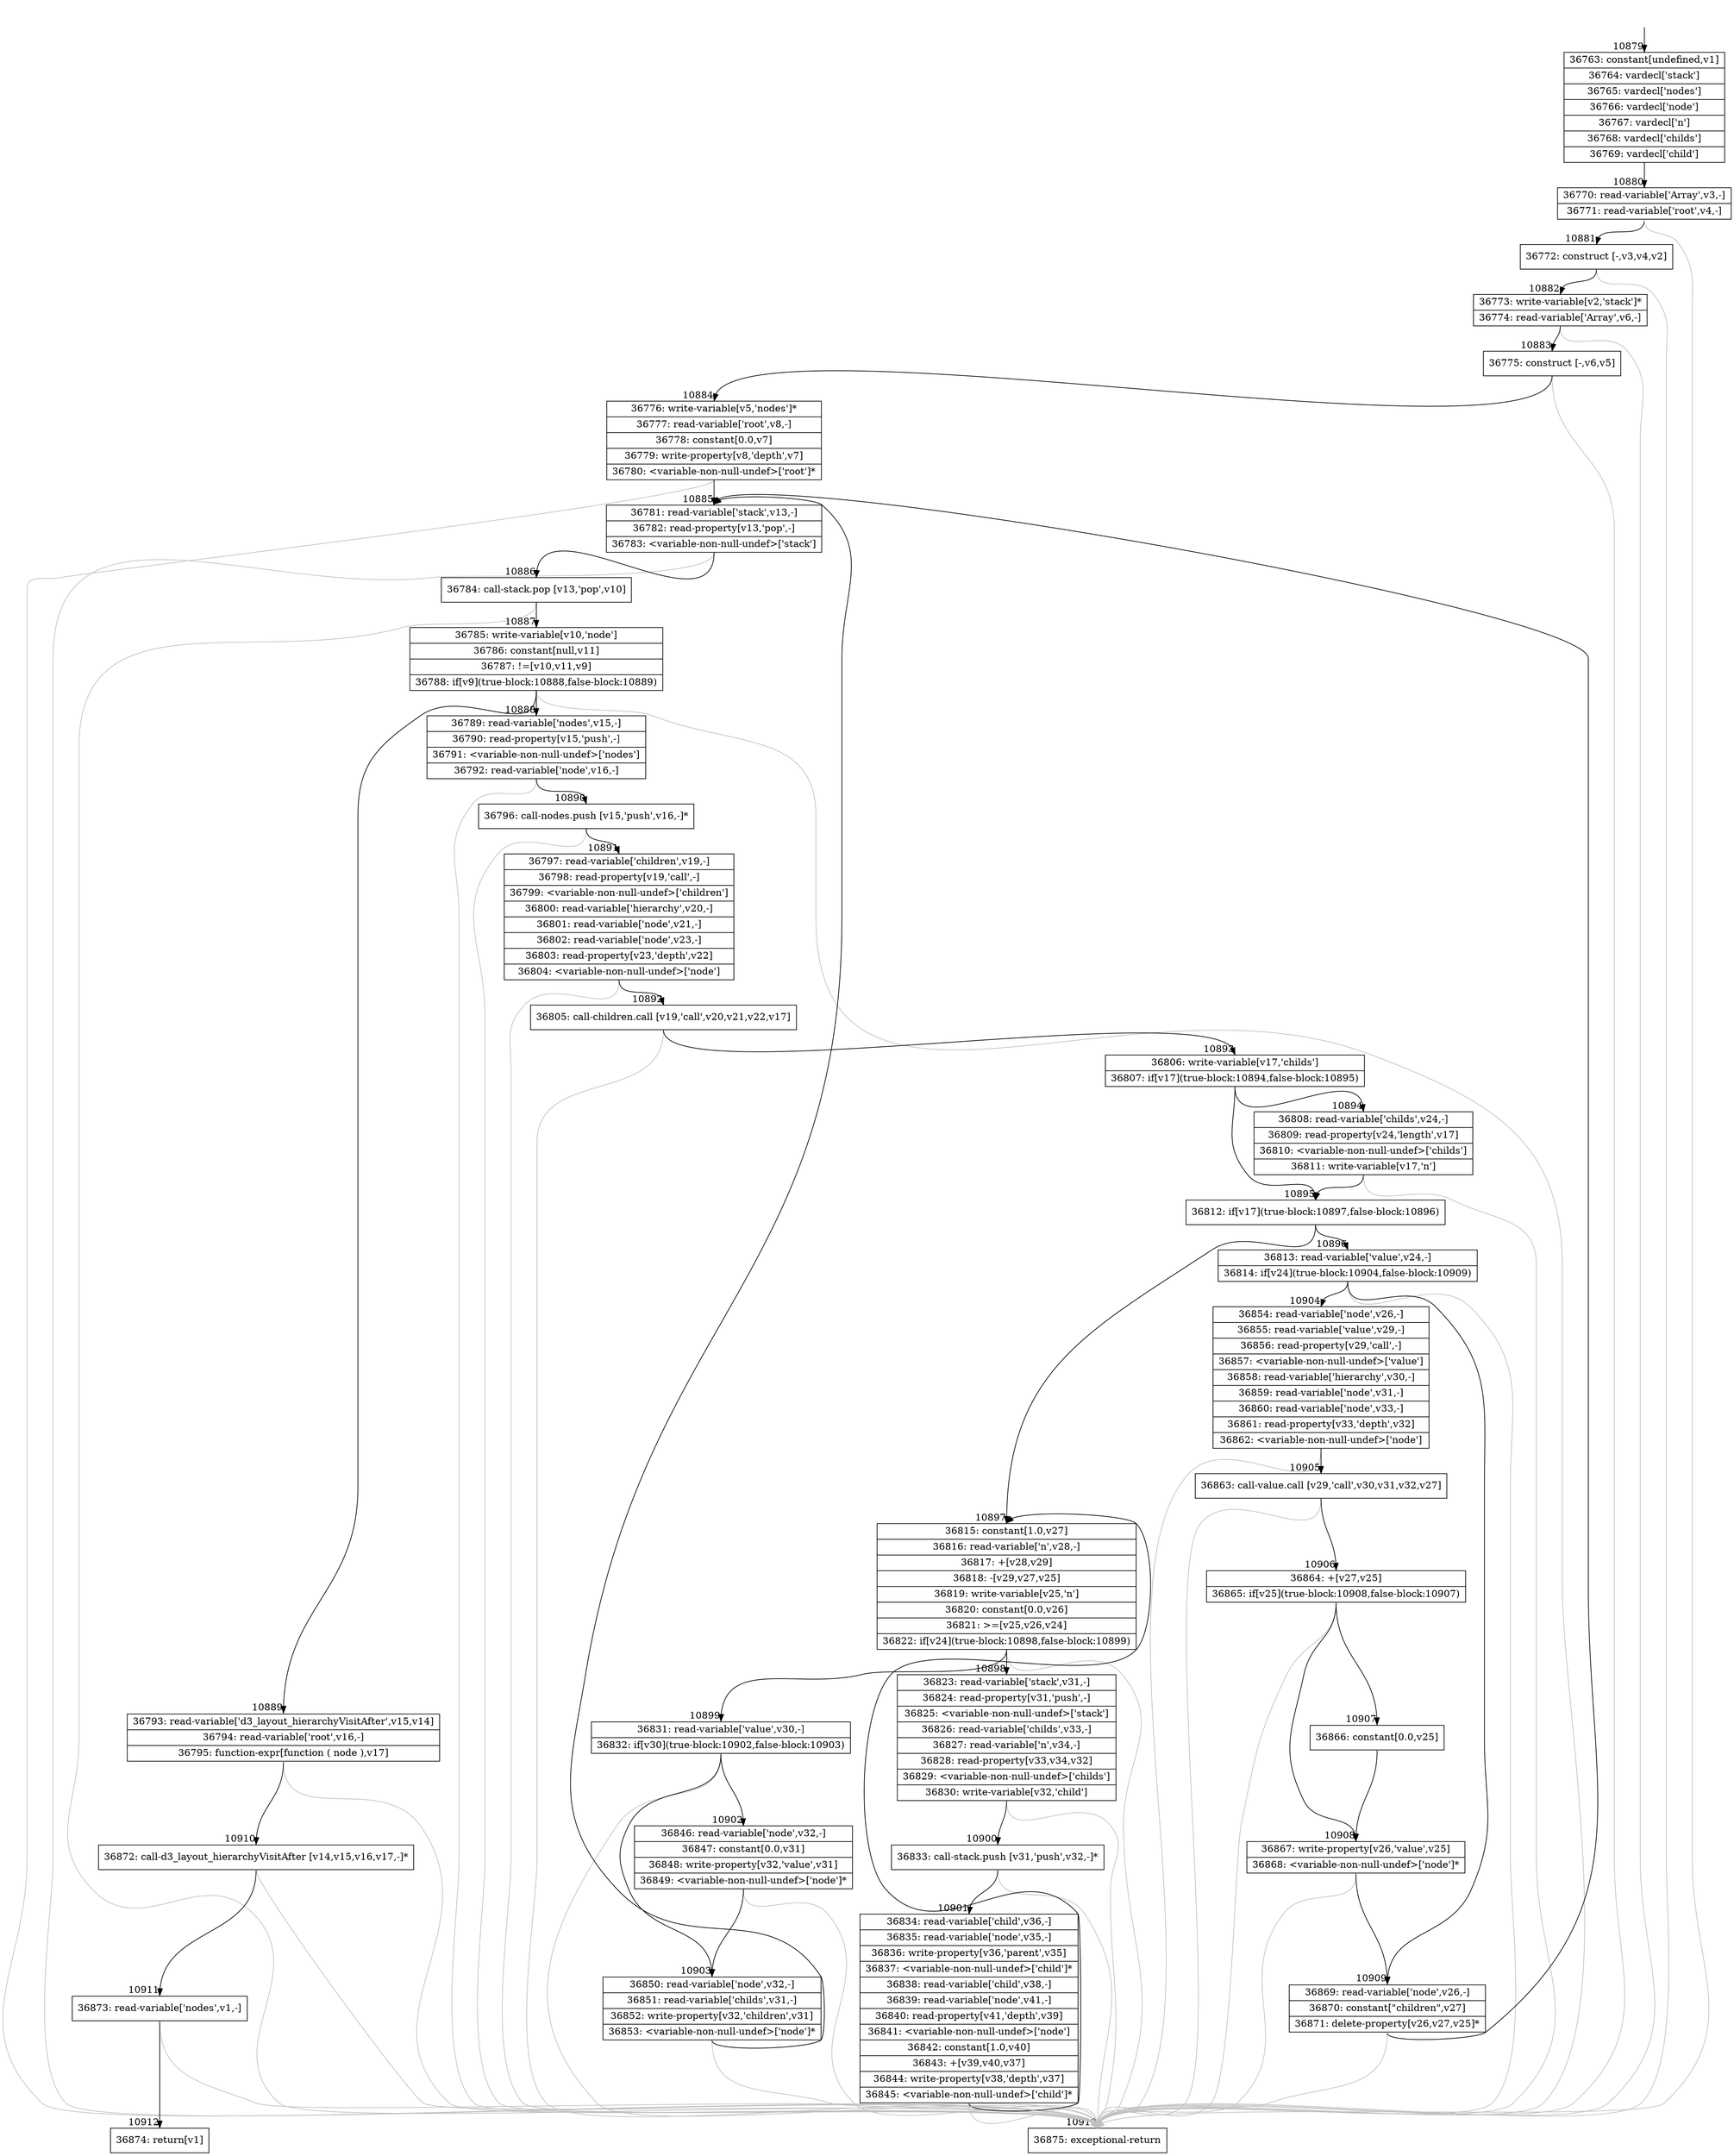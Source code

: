 digraph {
rankdir="TD"
BB_entry996[shape=none,label=""];
BB_entry996 -> BB10879 [tailport=s, headport=n, headlabel="    10879"]
BB10879 [shape=record label="{36763: constant[undefined,v1]|36764: vardecl['stack']|36765: vardecl['nodes']|36766: vardecl['node']|36767: vardecl['n']|36768: vardecl['childs']|36769: vardecl['child']}" ] 
BB10879 -> BB10880 [tailport=s, headport=n, headlabel="      10880"]
BB10880 [shape=record label="{36770: read-variable['Array',v3,-]|36771: read-variable['root',v4,-]}" ] 
BB10880 -> BB10881 [tailport=s, headport=n, headlabel="      10881"]
BB10880 -> BB10913 [tailport=s, headport=n, color=gray, headlabel="      10913"]
BB10881 [shape=record label="{36772: construct [-,v3,v4,v2]}" ] 
BB10881 -> BB10882 [tailport=s, headport=n, headlabel="      10882"]
BB10881 -> BB10913 [tailport=s, headport=n, color=gray]
BB10882 [shape=record label="{36773: write-variable[v2,'stack']*|36774: read-variable['Array',v6,-]}" ] 
BB10882 -> BB10883 [tailport=s, headport=n, headlabel="      10883"]
BB10882 -> BB10913 [tailport=s, headport=n, color=gray]
BB10883 [shape=record label="{36775: construct [-,v6,v5]}" ] 
BB10883 -> BB10884 [tailport=s, headport=n, headlabel="      10884"]
BB10883 -> BB10913 [tailport=s, headport=n, color=gray]
BB10884 [shape=record label="{36776: write-variable[v5,'nodes']*|36777: read-variable['root',v8,-]|36778: constant[0.0,v7]|36779: write-property[v8,'depth',v7]|36780: \<variable-non-null-undef\>['root']*}" ] 
BB10884 -> BB10885 [tailport=s, headport=n, headlabel="      10885"]
BB10884 -> BB10913 [tailport=s, headport=n, color=gray]
BB10885 [shape=record label="{36781: read-variable['stack',v13,-]|36782: read-property[v13,'pop',-]|36783: \<variable-non-null-undef\>['stack']}" ] 
BB10885 -> BB10886 [tailport=s, headport=n, headlabel="      10886"]
BB10885 -> BB10913 [tailport=s, headport=n, color=gray]
BB10886 [shape=record label="{36784: call-stack.pop [v13,'pop',v10]}" ] 
BB10886 -> BB10887 [tailport=s, headport=n, headlabel="      10887"]
BB10886 -> BB10913 [tailport=s, headport=n, color=gray]
BB10887 [shape=record label="{36785: write-variable[v10,'node']|36786: constant[null,v11]|36787: !=[v10,v11,v9]|36788: if[v9](true-block:10888,false-block:10889)}" ] 
BB10887 -> BB10888 [tailport=s, headport=n, headlabel="      10888"]
BB10887 -> BB10889 [tailport=s, headport=n, headlabel="      10889"]
BB10887 -> BB10913 [tailport=s, headport=n, color=gray]
BB10888 [shape=record label="{36789: read-variable['nodes',v15,-]|36790: read-property[v15,'push',-]|36791: \<variable-non-null-undef\>['nodes']|36792: read-variable['node',v16,-]}" ] 
BB10888 -> BB10890 [tailport=s, headport=n, headlabel="      10890"]
BB10888 -> BB10913 [tailport=s, headport=n, color=gray]
BB10889 [shape=record label="{36793: read-variable['d3_layout_hierarchyVisitAfter',v15,v14]|36794: read-variable['root',v16,-]|36795: function-expr[function ( node ),v17]}" ] 
BB10889 -> BB10910 [tailport=s, headport=n, headlabel="      10910"]
BB10889 -> BB10913 [tailport=s, headport=n, color=gray]
BB10890 [shape=record label="{36796: call-nodes.push [v15,'push',v16,-]*}" ] 
BB10890 -> BB10891 [tailport=s, headport=n, headlabel="      10891"]
BB10890 -> BB10913 [tailport=s, headport=n, color=gray]
BB10891 [shape=record label="{36797: read-variable['children',v19,-]|36798: read-property[v19,'call',-]|36799: \<variable-non-null-undef\>['children']|36800: read-variable['hierarchy',v20,-]|36801: read-variable['node',v21,-]|36802: read-variable['node',v23,-]|36803: read-property[v23,'depth',v22]|36804: \<variable-non-null-undef\>['node']}" ] 
BB10891 -> BB10892 [tailport=s, headport=n, headlabel="      10892"]
BB10891 -> BB10913 [tailport=s, headport=n, color=gray]
BB10892 [shape=record label="{36805: call-children.call [v19,'call',v20,v21,v22,v17]}" ] 
BB10892 -> BB10893 [tailport=s, headport=n, headlabel="      10893"]
BB10892 -> BB10913 [tailport=s, headport=n, color=gray]
BB10893 [shape=record label="{36806: write-variable[v17,'childs']|36807: if[v17](true-block:10894,false-block:10895)}" ] 
BB10893 -> BB10895 [tailport=s, headport=n, headlabel="      10895"]
BB10893 -> BB10894 [tailport=s, headport=n, headlabel="      10894"]
BB10894 [shape=record label="{36808: read-variable['childs',v24,-]|36809: read-property[v24,'length',v17]|36810: \<variable-non-null-undef\>['childs']|36811: write-variable[v17,'n']}" ] 
BB10894 -> BB10895 [tailport=s, headport=n]
BB10894 -> BB10913 [tailport=s, headport=n, color=gray]
BB10895 [shape=record label="{36812: if[v17](true-block:10897,false-block:10896)}" ] 
BB10895 -> BB10897 [tailport=s, headport=n, headlabel="      10897"]
BB10895 -> BB10896 [tailport=s, headport=n, headlabel="      10896"]
BB10896 [shape=record label="{36813: read-variable['value',v24,-]|36814: if[v24](true-block:10904,false-block:10909)}" ] 
BB10896 -> BB10904 [tailport=s, headport=n, headlabel="      10904"]
BB10896 -> BB10909 [tailport=s, headport=n, headlabel="      10909"]
BB10896 -> BB10913 [tailport=s, headport=n, color=gray]
BB10897 [shape=record label="{36815: constant[1.0,v27]|36816: read-variable['n',v28,-]|36817: +[v28,v29]|36818: -[v29,v27,v25]|36819: write-variable[v25,'n']|36820: constant[0.0,v26]|36821: \>=[v25,v26,v24]|36822: if[v24](true-block:10898,false-block:10899)}" ] 
BB10897 -> BB10898 [tailport=s, headport=n, headlabel="      10898"]
BB10897 -> BB10899 [tailport=s, headport=n, headlabel="      10899"]
BB10897 -> BB10913 [tailport=s, headport=n, color=gray]
BB10898 [shape=record label="{36823: read-variable['stack',v31,-]|36824: read-property[v31,'push',-]|36825: \<variable-non-null-undef\>['stack']|36826: read-variable['childs',v33,-]|36827: read-variable['n',v34,-]|36828: read-property[v33,v34,v32]|36829: \<variable-non-null-undef\>['childs']|36830: write-variable[v32,'child']}" ] 
BB10898 -> BB10900 [tailport=s, headport=n, headlabel="      10900"]
BB10898 -> BB10913 [tailport=s, headport=n, color=gray]
BB10899 [shape=record label="{36831: read-variable['value',v30,-]|36832: if[v30](true-block:10902,false-block:10903)}" ] 
BB10899 -> BB10902 [tailport=s, headport=n, headlabel="      10902"]
BB10899 -> BB10903 [tailport=s, headport=n, headlabel="      10903"]
BB10899 -> BB10913 [tailport=s, headport=n, color=gray]
BB10900 [shape=record label="{36833: call-stack.push [v31,'push',v32,-]*}" ] 
BB10900 -> BB10901 [tailport=s, headport=n, headlabel="      10901"]
BB10900 -> BB10913 [tailport=s, headport=n, color=gray]
BB10901 [shape=record label="{36834: read-variable['child',v36,-]|36835: read-variable['node',v35,-]|36836: write-property[v36,'parent',v35]|36837: \<variable-non-null-undef\>['child']*|36838: read-variable['child',v38,-]|36839: read-variable['node',v41,-]|36840: read-property[v41,'depth',v39]|36841: \<variable-non-null-undef\>['node']|36842: constant[1.0,v40]|36843: +[v39,v40,v37]|36844: write-property[v38,'depth',v37]|36845: \<variable-non-null-undef\>['child']*}" ] 
BB10901 -> BB10897 [tailport=s, headport=n]
BB10901 -> BB10913 [tailport=s, headport=n, color=gray]
BB10902 [shape=record label="{36846: read-variable['node',v32,-]|36847: constant[0.0,v31]|36848: write-property[v32,'value',v31]|36849: \<variable-non-null-undef\>['node']*}" ] 
BB10902 -> BB10903 [tailport=s, headport=n]
BB10902 -> BB10913 [tailport=s, headport=n, color=gray]
BB10903 [shape=record label="{36850: read-variable['node',v32,-]|36851: read-variable['childs',v31,-]|36852: write-property[v32,'children',v31]|36853: \<variable-non-null-undef\>['node']*}" ] 
BB10903 -> BB10885 [tailport=s, headport=n]
BB10903 -> BB10913 [tailport=s, headport=n, color=gray]
BB10904 [shape=record label="{36854: read-variable['node',v26,-]|36855: read-variable['value',v29,-]|36856: read-property[v29,'call',-]|36857: \<variable-non-null-undef\>['value']|36858: read-variable['hierarchy',v30,-]|36859: read-variable['node',v31,-]|36860: read-variable['node',v33,-]|36861: read-property[v33,'depth',v32]|36862: \<variable-non-null-undef\>['node']}" ] 
BB10904 -> BB10905 [tailport=s, headport=n, headlabel="      10905"]
BB10904 -> BB10913 [tailport=s, headport=n, color=gray]
BB10905 [shape=record label="{36863: call-value.call [v29,'call',v30,v31,v32,v27]}" ] 
BB10905 -> BB10906 [tailport=s, headport=n, headlabel="      10906"]
BB10905 -> BB10913 [tailport=s, headport=n, color=gray]
BB10906 [shape=record label="{36864: +[v27,v25]|36865: if[v25](true-block:10908,false-block:10907)}" ] 
BB10906 -> BB10908 [tailport=s, headport=n, headlabel="      10908"]
BB10906 -> BB10907 [tailport=s, headport=n, headlabel="      10907"]
BB10906 -> BB10913 [tailport=s, headport=n, color=gray]
BB10907 [shape=record label="{36866: constant[0.0,v25]}" ] 
BB10907 -> BB10908 [tailport=s, headport=n]
BB10908 [shape=record label="{36867: write-property[v26,'value',v25]|36868: \<variable-non-null-undef\>['node']*}" ] 
BB10908 -> BB10909 [tailport=s, headport=n]
BB10908 -> BB10913 [tailport=s, headport=n, color=gray]
BB10909 [shape=record label="{36869: read-variable['node',v26,-]|36870: constant[\"children\",v27]|36871: delete-property[v26,v27,v25]*}" ] 
BB10909 -> BB10885 [tailport=s, headport=n]
BB10909 -> BB10913 [tailport=s, headport=n, color=gray]
BB10910 [shape=record label="{36872: call-d3_layout_hierarchyVisitAfter [v14,v15,v16,v17,-]*}" ] 
BB10910 -> BB10911 [tailport=s, headport=n, headlabel="      10911"]
BB10910 -> BB10913 [tailport=s, headport=n, color=gray]
BB10911 [shape=record label="{36873: read-variable['nodes',v1,-]}" ] 
BB10911 -> BB10912 [tailport=s, headport=n, headlabel="      10912"]
BB10911 -> BB10913 [tailport=s, headport=n, color=gray]
BB10912 [shape=record label="{36874: return[v1]}" ] 
BB10913 [shape=record label="{36875: exceptional-return}" ] 
//#$~ 6483
}
